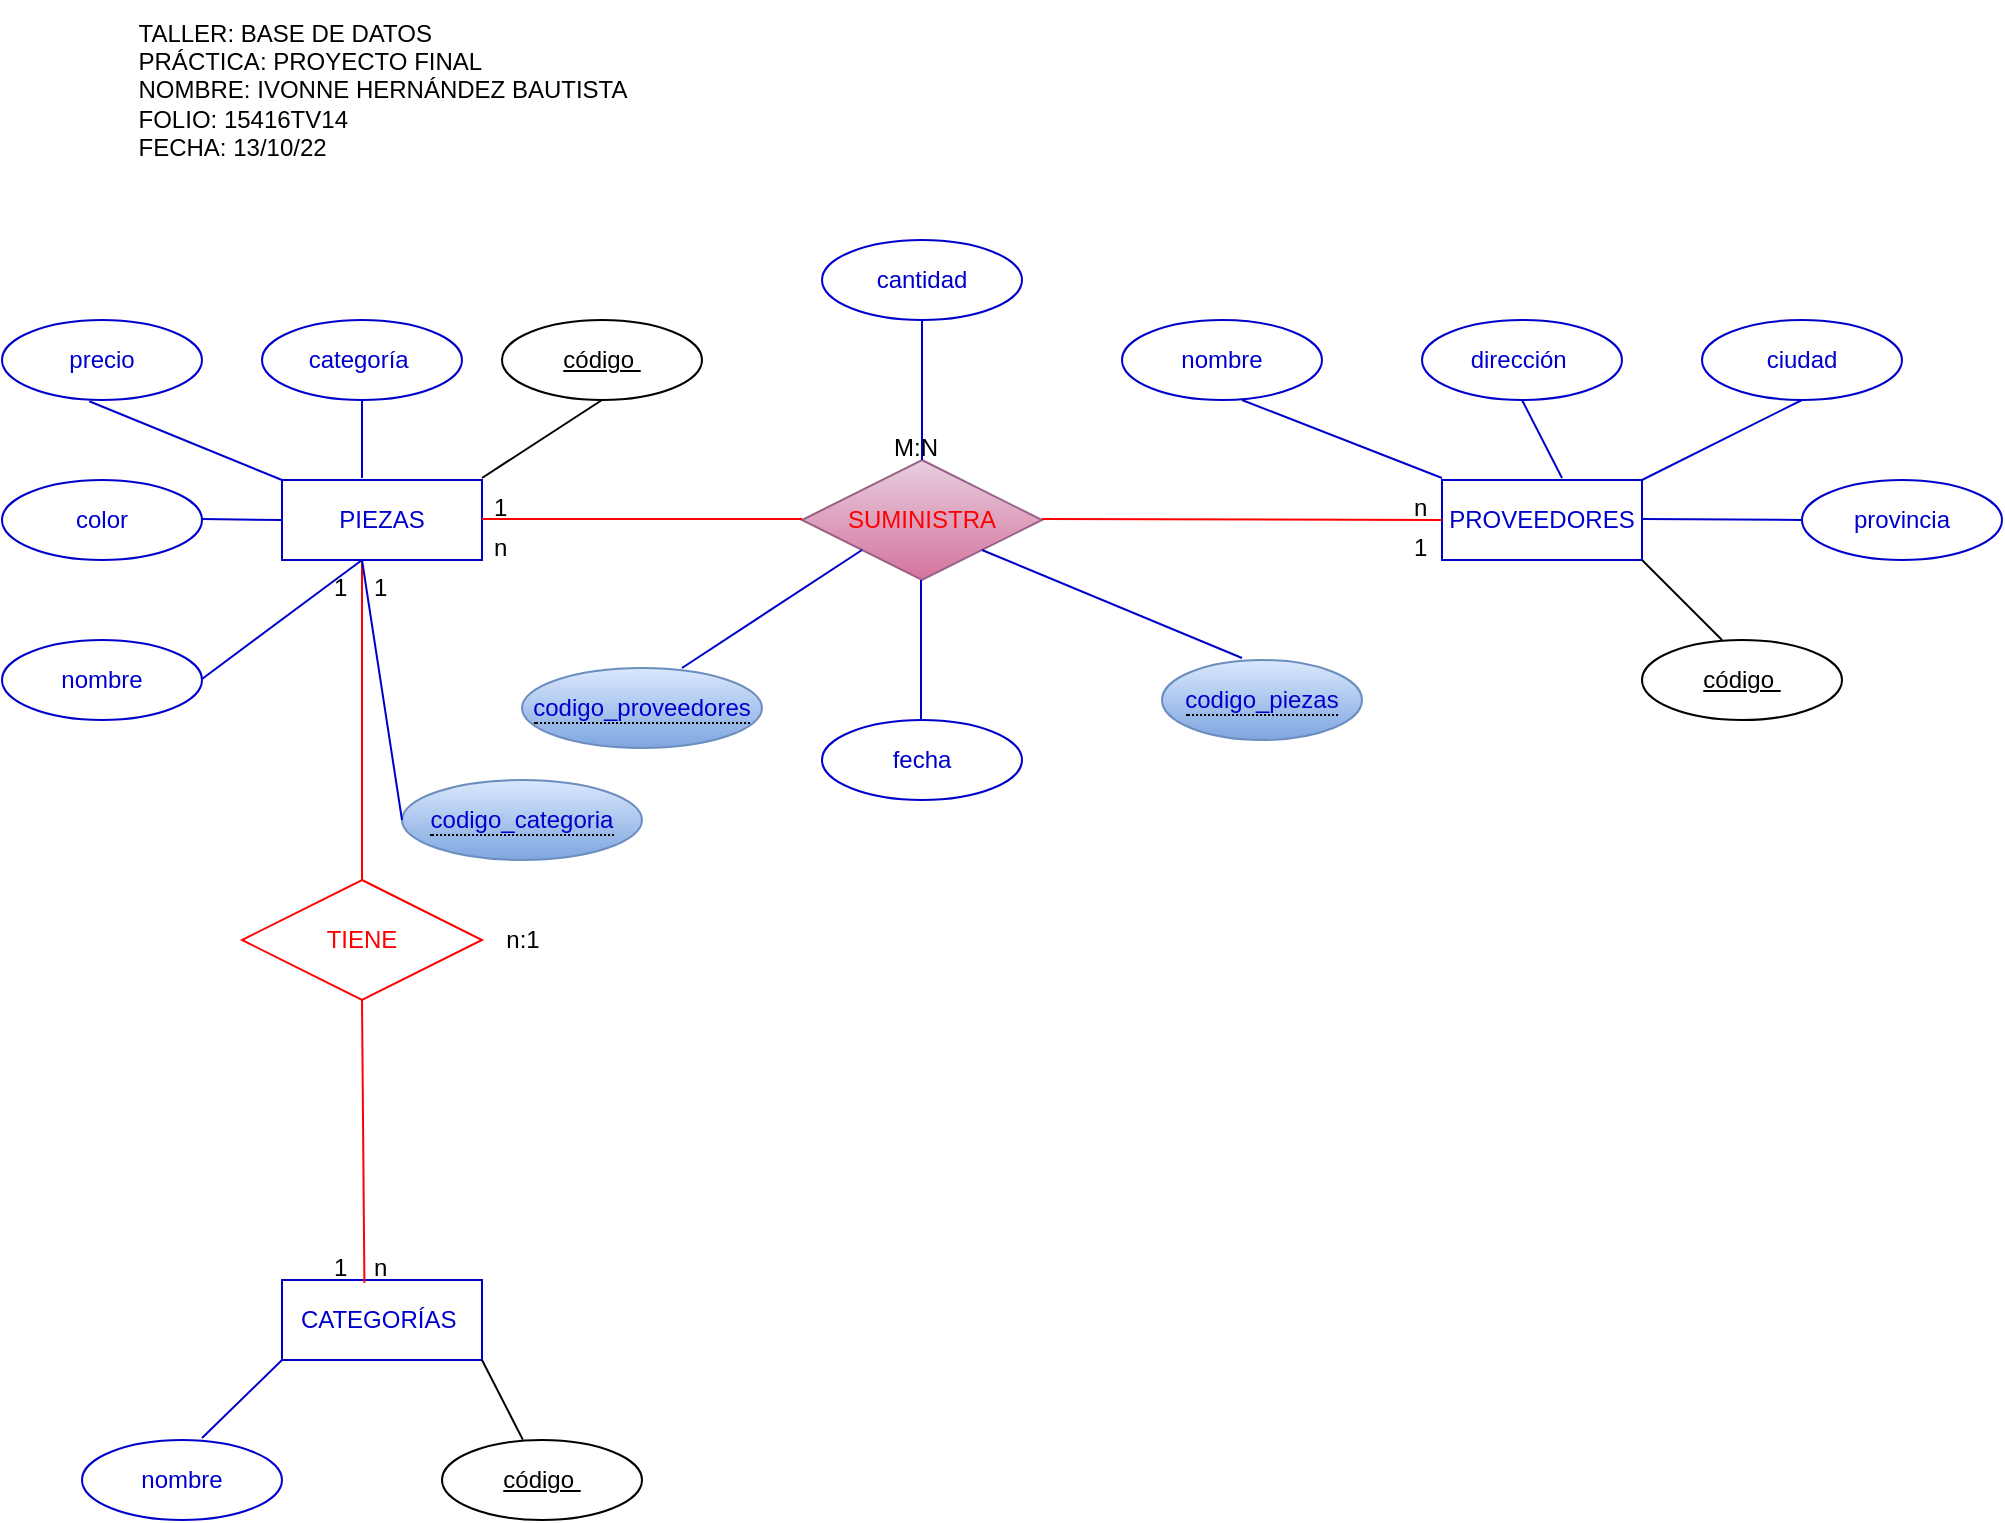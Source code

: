 <mxfile version="20.4.0" type="device"><diagram id="C_52Ca0h4Aw3n_u4SL9l" name="Página-1"><mxGraphModel dx="1038" dy="539" grid="1" gridSize="10" guides="1" tooltips="1" connect="1" arrows="1" fold="1" page="1" pageScale="1" pageWidth="1169" pageHeight="827" math="0" shadow="0"><root><mxCell id="0"/><mxCell id="1" parent="0"/><mxCell id="GZpbhepSpUe1rYxqUkZz-1" value="&lt;font color=&quot;#0000cc&quot;&gt;PROVEEDORES&lt;/font&gt;" style="whiteSpace=wrap;html=1;align=center;strokeColor=#0000CC;" parent="1" vertex="1"><mxGeometry x="740" y="280" width="100" height="40" as="geometry"/></mxCell><mxCell id="GZpbhepSpUe1rYxqUkZz-2" value="&lt;font color=&quot;#0000cc&quot;&gt;PIEZAS&lt;/font&gt;" style="whiteSpace=wrap;html=1;align=center;strokeColor=#0000CC;" parent="1" vertex="1"><mxGeometry x="160" y="280" width="100" height="40" as="geometry"/></mxCell><mxCell id="GZpbhepSpUe1rYxqUkZz-3" value="&lt;font color=&quot;#0000cc&quot;&gt;CATEGORÍAS&amp;nbsp;&lt;/font&gt;" style="whiteSpace=wrap;html=1;align=center;strokeColor=#0000CC;" parent="1" vertex="1"><mxGeometry x="160" y="680" width="100" height="40" as="geometry"/></mxCell><mxCell id="GZpbhepSpUe1rYxqUkZz-4" value="&lt;font color=&quot;#0000cc&quot;&gt;nombre&lt;/font&gt;" style="ellipse;whiteSpace=wrap;html=1;align=center;strokeColor=#0000CC;" parent="1" vertex="1"><mxGeometry x="20" y="360" width="100" height="40" as="geometry"/></mxCell><mxCell id="GZpbhepSpUe1rYxqUkZz-5" value="&lt;font color=&quot;#0000cc&quot;&gt;dirección&amp;nbsp;&lt;/font&gt;" style="ellipse;whiteSpace=wrap;html=1;align=center;strokeColor=#0000CC;" parent="1" vertex="1"><mxGeometry x="730" y="200" width="100" height="40" as="geometry"/></mxCell><mxCell id="GZpbhepSpUe1rYxqUkZz-6" value="&lt;font color=&quot;#0000cc&quot;&gt;ciudad&lt;/font&gt;" style="ellipse;whiteSpace=wrap;html=1;align=center;strokeColor=#0000CC;" parent="1" vertex="1"><mxGeometry x="870" y="200" width="100" height="40" as="geometry"/></mxCell><mxCell id="GZpbhepSpUe1rYxqUkZz-7" value="&lt;font color=&quot;#0000cc&quot;&gt;provincia&lt;/font&gt;" style="ellipse;whiteSpace=wrap;html=1;align=center;strokeColor=#0000CC;" parent="1" vertex="1"><mxGeometry x="920" y="280" width="100" height="40" as="geometry"/></mxCell><mxCell id="GZpbhepSpUe1rYxqUkZz-8" value="código&amp;nbsp;" style="ellipse;whiteSpace=wrap;html=1;align=center;fontStyle=4;" parent="1" vertex="1"><mxGeometry x="270" y="200" width="100" height="40" as="geometry"/></mxCell><mxCell id="GZpbhepSpUe1rYxqUkZz-9" value="código&amp;nbsp;" style="ellipse;whiteSpace=wrap;html=1;align=center;fontStyle=4;strokeColor=#000000;" parent="1" vertex="1"><mxGeometry x="840" y="360" width="100" height="40" as="geometry"/></mxCell><mxCell id="GZpbhepSpUe1rYxqUkZz-10" value="&lt;font color=&quot;#0000cc&quot;&gt;nombre&lt;/font&gt;" style="ellipse;whiteSpace=wrap;html=1;align=center;strokeColor=#0000CC;" parent="1" vertex="1"><mxGeometry x="580" y="200" width="100" height="40" as="geometry"/></mxCell><mxCell id="GZpbhepSpUe1rYxqUkZz-11" value="&lt;font color=&quot;#0000cc&quot;&gt;color&lt;/font&gt;" style="ellipse;whiteSpace=wrap;html=1;align=center;strokeColor=#0000CC;" parent="1" vertex="1"><mxGeometry x="20" y="280" width="100" height="40" as="geometry"/></mxCell><mxCell id="GZpbhepSpUe1rYxqUkZz-12" value="&lt;font color=&quot;#0000cc&quot;&gt;precio&lt;/font&gt;" style="ellipse;whiteSpace=wrap;html=1;align=center;strokeColor=#0000CC;" parent="1" vertex="1"><mxGeometry x="20" y="200" width="100" height="40" as="geometry"/></mxCell><mxCell id="GZpbhepSpUe1rYxqUkZz-13" value="&lt;font color=&quot;#0000cc&quot;&gt;categoría&amp;nbsp;&lt;/font&gt;" style="ellipse;whiteSpace=wrap;html=1;align=center;strokeColor=#0000CC;" parent="1" vertex="1"><mxGeometry x="150" y="200" width="100" height="40" as="geometry"/></mxCell><mxCell id="GZpbhepSpUe1rYxqUkZz-14" value="&lt;font color=&quot;#0000cc&quot;&gt;nombre&lt;/font&gt;" style="ellipse;whiteSpace=wrap;html=1;align=center;strokeColor=#0000CC;" parent="1" vertex="1"><mxGeometry x="60" y="760" width="100" height="40" as="geometry"/></mxCell><mxCell id="GZpbhepSpUe1rYxqUkZz-15" value="código&amp;nbsp;" style="ellipse;whiteSpace=wrap;html=1;align=center;fontStyle=4;" parent="1" vertex="1"><mxGeometry x="240" y="760" width="100" height="40" as="geometry"/></mxCell><mxCell id="GZpbhepSpUe1rYxqUkZz-16" value="&lt;font color=&quot;#ff0000&quot;&gt;SUMINISTRA&lt;/font&gt;" style="shape=rhombus;perimeter=rhombusPerimeter;whiteSpace=wrap;html=1;align=center;strokeColor=#996185;fillColor=#e6d0de;gradientColor=#d5739d;" parent="1" vertex="1"><mxGeometry x="420" y="270" width="120" height="60" as="geometry"/></mxCell><mxCell id="GZpbhepSpUe1rYxqUkZz-18" value="&lt;font color=&quot;#ff0000&quot;&gt;TIENE&lt;/font&gt;" style="shape=rhombus;perimeter=rhombusPerimeter;whiteSpace=wrap;html=1;align=center;strokeColor=#FF0000;" parent="1" vertex="1"><mxGeometry x="140" y="480" width="120" height="60" as="geometry"/></mxCell><mxCell id="GZpbhepSpUe1rYxqUkZz-19" value="" style="endArrow=none;html=1;rounded=0;fontColor=#0000CC;entryX=0.5;entryY=1;entryDx=0;entryDy=0;" parent="1" target="GZpbhepSpUe1rYxqUkZz-8" edge="1"><mxGeometry relative="1" as="geometry"><mxPoint x="260" y="279" as="sourcePoint"/><mxPoint x="420" y="279" as="targetPoint"/></mxGeometry></mxCell><mxCell id="GZpbhepSpUe1rYxqUkZz-20" value="" style="endArrow=none;html=1;rounded=0;fontColor=#0000CC;entryX=1;entryY=1;entryDx=0;entryDy=0;" parent="1" target="GZpbhepSpUe1rYxqUkZz-1" edge="1"><mxGeometry relative="1" as="geometry"><mxPoint x="880" y="360" as="sourcePoint"/><mxPoint x="940" y="321" as="targetPoint"/></mxGeometry></mxCell><mxCell id="GZpbhepSpUe1rYxqUkZz-21" value="" style="endArrow=none;html=1;rounded=0;fontColor=#0000CC;exitX=0.404;exitY=-0.005;exitDx=0;exitDy=0;exitPerimeter=0;entryX=1;entryY=1;entryDx=0;entryDy=0;" parent="1" source="GZpbhepSpUe1rYxqUkZz-15" target="GZpbhepSpUe1rYxqUkZz-3" edge="1"><mxGeometry relative="1" as="geometry"><mxPoint x="890" y="370" as="sourcePoint"/><mxPoint x="690" y="430" as="targetPoint"/></mxGeometry></mxCell><mxCell id="GZpbhepSpUe1rYxqUkZz-22" value="" style="endArrow=none;html=1;rounded=0;fontColor=#0000CC;strokeColor=#0000CC;" parent="1" edge="1"><mxGeometry relative="1" as="geometry"><mxPoint x="640" y="240" as="sourcePoint"/><mxPoint x="740" y="279" as="targetPoint"/></mxGeometry></mxCell><mxCell id="GZpbhepSpUe1rYxqUkZz-23" value="" style="endArrow=none;html=1;rounded=0;fontColor=#0000CC;strokeColor=#0000CC;" parent="1" edge="1"><mxGeometry relative="1" as="geometry"><mxPoint x="840" y="299.5" as="sourcePoint"/><mxPoint x="920" y="300" as="targetPoint"/></mxGeometry></mxCell><mxCell id="GZpbhepSpUe1rYxqUkZz-24" value="" style="endArrow=none;html=1;rounded=0;fontColor=#0000CC;strokeColor=#0000CC;entryX=0.5;entryY=1;entryDx=0;entryDy=0;" parent="1" target="GZpbhepSpUe1rYxqUkZz-6" edge="1"><mxGeometry relative="1" as="geometry"><mxPoint x="840" y="280" as="sourcePoint"/><mxPoint x="1000" y="280" as="targetPoint"/></mxGeometry></mxCell><mxCell id="GZpbhepSpUe1rYxqUkZz-25" value="" style="endArrow=none;html=1;rounded=0;fontColor=#0000CC;strokeColor=#0000CC;entryX=0.5;entryY=1;entryDx=0;entryDy=0;" parent="1" target="GZpbhepSpUe1rYxqUkZz-5" edge="1"><mxGeometry relative="1" as="geometry"><mxPoint x="800" y="279" as="sourcePoint"/><mxPoint x="960" y="279" as="targetPoint"/></mxGeometry></mxCell><mxCell id="GZpbhepSpUe1rYxqUkZz-26" value="" style="endArrow=none;html=1;rounded=0;fontColor=#0000CC;strokeColor=#0000CC;entryX=0.5;entryY=1;entryDx=0;entryDy=0;" parent="1" target="GZpbhepSpUe1rYxqUkZz-13" edge="1"><mxGeometry relative="1" as="geometry"><mxPoint x="200" y="279" as="sourcePoint"/><mxPoint x="360" y="279" as="targetPoint"/></mxGeometry></mxCell><mxCell id="GZpbhepSpUe1rYxqUkZz-27" value="" style="endArrow=none;html=1;rounded=0;fontColor=#0000CC;strokeColor=#0000CC;entryX=0.436;entryY=1.015;entryDx=0;entryDy=0;entryPerimeter=0;" parent="1" target="GZpbhepSpUe1rYxqUkZz-12" edge="1"><mxGeometry relative="1" as="geometry"><mxPoint x="160" y="280" as="sourcePoint"/><mxPoint x="320" y="280" as="targetPoint"/></mxGeometry></mxCell><mxCell id="GZpbhepSpUe1rYxqUkZz-28" value="" style="endArrow=none;html=1;rounded=0;fontColor=#0000CC;strokeColor=#0000CC;" parent="1" edge="1"><mxGeometry relative="1" as="geometry"><mxPoint x="120" y="299.5" as="sourcePoint"/><mxPoint x="160" y="300" as="targetPoint"/></mxGeometry></mxCell><mxCell id="GZpbhepSpUe1rYxqUkZz-29" value="" style="endArrow=none;html=1;rounded=0;fontColor=#0000CC;strokeColor=#0000CC;" parent="1" edge="1"><mxGeometry relative="1" as="geometry"><mxPoint x="120" y="379.5" as="sourcePoint"/><mxPoint x="200" y="320" as="targetPoint"/></mxGeometry></mxCell><mxCell id="GZpbhepSpUe1rYxqUkZz-30" value="" style="endArrow=none;html=1;rounded=0;fontColor=#0000CC;strokeColor=#0000CC;entryX=0;entryY=1;entryDx=0;entryDy=0;" parent="1" target="GZpbhepSpUe1rYxqUkZz-3" edge="1"><mxGeometry relative="1" as="geometry"><mxPoint x="120" y="759" as="sourcePoint"/><mxPoint x="280" y="759" as="targetPoint"/></mxGeometry></mxCell><mxCell id="GZpbhepSpUe1rYxqUkZz-31" value="" style="endArrow=none;html=1;rounded=0;fontColor=#0000CC;strokeColor=#FF0000;entryX=0;entryY=0.5;entryDx=0;entryDy=0;" parent="1" target="GZpbhepSpUe1rYxqUkZz-1" edge="1"><mxGeometry relative="1" as="geometry"><mxPoint x="540" y="299.5" as="sourcePoint"/><mxPoint x="700" y="299.5" as="targetPoint"/></mxGeometry></mxCell><mxCell id="GZpbhepSpUe1rYxqUkZz-32" value="" style="endArrow=none;html=1;rounded=0;fontColor=#0000CC;strokeColor=#FF0000;" parent="1" edge="1"><mxGeometry relative="1" as="geometry"><mxPoint x="260" y="299.5" as="sourcePoint"/><mxPoint x="420" y="299.5" as="targetPoint"/></mxGeometry></mxCell><mxCell id="GZpbhepSpUe1rYxqUkZz-33" value="" style="endArrow=none;html=1;rounded=0;fontColor=#0000CC;strokeColor=#FF0000;entryX=0.412;entryY=0.035;entryDx=0;entryDy=0;entryPerimeter=0;" parent="1" target="GZpbhepSpUe1rYxqUkZz-3" edge="1"><mxGeometry relative="1" as="geometry"><mxPoint x="200" y="540" as="sourcePoint"/><mxPoint x="360" y="540" as="targetPoint"/></mxGeometry></mxCell><mxCell id="GZpbhepSpUe1rYxqUkZz-34" value="" style="endArrow=none;html=1;rounded=0;fontColor=#0000CC;strokeColor=#FF0000;entryX=0.4;entryY=1;entryDx=0;entryDy=0;entryPerimeter=0;" parent="1" target="GZpbhepSpUe1rYxqUkZz-2" edge="1"><mxGeometry relative="1" as="geometry"><mxPoint x="200" y="480" as="sourcePoint"/><mxPoint x="360" y="480" as="targetPoint"/></mxGeometry></mxCell><mxCell id="GZpbhepSpUe1rYxqUkZz-35" value="1" style="text;strokeColor=none;fillColor=none;spacingLeft=4;spacingRight=4;overflow=hidden;rotatable=0;points=[[0,0.5],[1,0.5]];portConstraint=eastwest;fontSize=12;fontColor=#000000;" parent="1" vertex="1"><mxGeometry x="180" y="320" width="20" height="30" as="geometry"/></mxCell><mxCell id="GZpbhepSpUe1rYxqUkZz-36" value="1" style="text;strokeColor=none;fillColor=none;spacingLeft=4;spacingRight=4;overflow=hidden;rotatable=0;points=[[0,0.5],[1,0.5]];portConstraint=eastwest;fontSize=12;fontColor=#000000;" parent="1" vertex="1"><mxGeometry x="180" y="660" width="20" height="30" as="geometry"/></mxCell><mxCell id="GZpbhepSpUe1rYxqUkZz-37" value="1" style="text;strokeColor=none;fillColor=none;spacingLeft=4;spacingRight=4;overflow=hidden;rotatable=0;points=[[0,0.5],[1,0.5]];portConstraint=eastwest;fontSize=12;fontColor=#000000;" parent="1" vertex="1"><mxGeometry x="260" y="280" width="20" height="30" as="geometry"/></mxCell><mxCell id="GZpbhepSpUe1rYxqUkZz-38" value="n" style="text;strokeColor=none;fillColor=none;spacingLeft=4;spacingRight=4;overflow=hidden;rotatable=0;points=[[0,0.5],[1,0.5]];portConstraint=eastwest;fontSize=12;fontColor=#000000;" parent="1" vertex="1"><mxGeometry x="720" y="280" width="20" height="30" as="geometry"/></mxCell><mxCell id="GZpbhepSpUe1rYxqUkZz-42" value="n" style="text;strokeColor=none;fillColor=none;spacingLeft=4;spacingRight=4;overflow=hidden;rotatable=0;points=[[0,0.5],[1,0.5]];portConstraint=eastwest;fontSize=12;fontColor=#000000;" parent="1" vertex="1"><mxGeometry x="260" y="300" width="20" height="30" as="geometry"/></mxCell><mxCell id="GZpbhepSpUe1rYxqUkZz-43" value="1" style="text;strokeColor=none;fillColor=none;spacingLeft=4;spacingRight=4;overflow=hidden;rotatable=0;points=[[0,0.5],[1,0.5]];portConstraint=eastwest;fontSize=12;fontColor=#000000;" parent="1" vertex="1"><mxGeometry x="720" y="300" width="20" height="30" as="geometry"/></mxCell><mxCell id="GZpbhepSpUe1rYxqUkZz-46" value="&lt;div style=&quot;text-align: left;&quot;&gt;&lt;span style=&quot;background-color: initial;&quot;&gt;&lt;font style=&quot;vertical-align: inherit;&quot;&gt;&lt;font style=&quot;vertical-align: inherit;&quot;&gt;&lt;font style=&quot;vertical-align: inherit;&quot;&gt;&lt;font style=&quot;vertical-align: inherit;&quot;&gt;&lt;font style=&quot;vertical-align: inherit;&quot;&gt;&lt;font style=&quot;vertical-align: inherit;&quot;&gt;&lt;font style=&quot;vertical-align: inherit;&quot;&gt;&lt;font style=&quot;vertical-align: inherit;&quot;&gt;TALLER: BASE DE DATOS&lt;/font&gt;&lt;/font&gt;&lt;/font&gt;&lt;/font&gt;&lt;/font&gt;&lt;/font&gt;&lt;/font&gt;&lt;/font&gt;&lt;/span&gt;&lt;/div&gt;&lt;font style=&quot;vertical-align: inherit;&quot;&gt;&lt;font style=&quot;vertical-align: inherit;&quot;&gt;&lt;font style=&quot;vertical-align: inherit;&quot;&gt;&lt;font style=&quot;vertical-align: inherit;&quot;&gt;&lt;font style=&quot;vertical-align: inherit;&quot;&gt;&lt;font style=&quot;vertical-align: inherit;&quot;&gt;&lt;font style=&quot;vertical-align: inherit;&quot;&gt;&lt;font style=&quot;vertical-align: inherit;&quot;&gt;&lt;font style=&quot;vertical-align: inherit;&quot;&gt;&lt;font style=&quot;vertical-align: inherit;&quot;&gt;&lt;div style=&quot;text-align: left;&quot;&gt;&lt;span style=&quot;background-color: initial;&quot;&gt;&lt;font style=&quot;vertical-align: inherit;&quot;&gt;&lt;font style=&quot;vertical-align: inherit;&quot;&gt;&lt;font style=&quot;vertical-align: inherit;&quot;&gt;&lt;font style=&quot;vertical-align: inherit;&quot;&gt;&lt;font style=&quot;vertical-align: inherit;&quot;&gt;&lt;font style=&quot;vertical-align: inherit;&quot;&gt;PRÁCTICA: PROYECTO FINAL&lt;/font&gt;&lt;/font&gt;&lt;/font&gt;&lt;/font&gt;&lt;/font&gt;&lt;/font&gt;&lt;/span&gt;&lt;/div&gt;&lt;/font&gt;&lt;/font&gt;&lt;/font&gt;&lt;/font&gt;&lt;font style=&quot;vertical-align: inherit;&quot;&gt;&lt;div style=&quot;text-align: left;&quot;&gt;&lt;span style=&quot;background-color: initial;&quot;&gt;&lt;font style=&quot;vertical-align: inherit;&quot;&gt;&lt;font style=&quot;vertical-align: inherit;&quot;&gt;&lt;font style=&quot;vertical-align: inherit;&quot;&gt;&lt;font style=&quot;vertical-align: inherit;&quot;&gt;&lt;font style=&quot;vertical-align: inherit;&quot;&gt;&lt;font style=&quot;vertical-align: inherit;&quot;&gt;&lt;font style=&quot;vertical-align: inherit;&quot;&gt;&lt;font style=&quot;vertical-align: inherit;&quot;&gt;NOMBRE: IVONNE HERNÁNDEZ BAUTISTA&lt;/font&gt;&lt;/font&gt;&lt;/font&gt;&lt;/font&gt;&lt;/font&gt;&lt;/font&gt;&lt;/font&gt;&lt;/font&gt;&lt;/span&gt;&lt;/div&gt;&lt;div style=&quot;text-align: left;&quot;&gt;&lt;span style=&quot;background-color: initial;&quot;&gt;&lt;font style=&quot;vertical-align: inherit;&quot;&gt;&lt;font style=&quot;vertical-align: inherit;&quot;&gt;&lt;font style=&quot;vertical-align: inherit;&quot;&gt;&lt;font style=&quot;vertical-align: inherit;&quot;&gt;FOLIO: 15416TV14&lt;/font&gt;&lt;/font&gt;&lt;/font&gt;&lt;/font&gt;&lt;/span&gt;&lt;/div&gt;&lt;div style=&quot;text-align: left;&quot;&gt;&lt;span style=&quot;background-color: initial;&quot;&gt;&lt;font style=&quot;vertical-align: inherit;&quot;&gt;&lt;font style=&quot;vertical-align: inherit;&quot;&gt;&lt;font style=&quot;vertical-align: inherit;&quot;&gt;&lt;font style=&quot;vertical-align: inherit;&quot;&gt;&lt;font style=&quot;vertical-align: inherit;&quot;&gt;&lt;font style=&quot;vertical-align: inherit;&quot;&gt;FECHA: 13/10/22&lt;/font&gt;&lt;/font&gt;&lt;/font&gt;&lt;/font&gt;&lt;/font&gt;&lt;/font&gt;&lt;/span&gt;&lt;/div&gt;&lt;/font&gt;&lt;/font&gt;&lt;/font&gt;&lt;/font&gt;&lt;/font&gt;&lt;/font&gt;&lt;/font&gt;" style="text;html=1;align=center;verticalAlign=middle;resizable=0;points=[];autosize=1;strokeColor=none;fillColor=none;" parent="1" vertex="1"><mxGeometry x="75" y="40" width="270" height="90" as="geometry"/></mxCell><mxCell id="9TSrdUc9qVJ3VwBVBve3-1" value="&lt;font color=&quot;#0000cc&quot;&gt;cantidad&lt;/font&gt;" style="ellipse;whiteSpace=wrap;html=1;align=center;strokeColor=#0000CC;" parent="1" vertex="1"><mxGeometry x="430" y="160" width="100" height="40" as="geometry"/></mxCell><mxCell id="9TSrdUc9qVJ3VwBVBve3-2" value="&lt;font color=&quot;#0000cc&quot;&gt;fecha&lt;/font&gt;" style="ellipse;whiteSpace=wrap;html=1;align=center;strokeColor=#0000CC;" parent="1" vertex="1"><mxGeometry x="430" y="400" width="100" height="40" as="geometry"/></mxCell><mxCell id="9TSrdUc9qVJ3VwBVBve3-3" value="" style="endArrow=none;html=1;rounded=0;fontColor=#0000CC;strokeColor=#0000CC;entryX=0.5;entryY=1;entryDx=0;entryDy=0;" parent="1" target="9TSrdUc9qVJ3VwBVBve3-1" edge="1"><mxGeometry relative="1" as="geometry"><mxPoint x="480" y="270" as="sourcePoint"/><mxPoint x="580" y="309" as="targetPoint"/></mxGeometry></mxCell><mxCell id="9TSrdUc9qVJ3VwBVBve3-4" value="" style="endArrow=none;html=1;rounded=0;fontColor=#0000CC;strokeColor=#0000CC;entryX=0.5;entryY=1;entryDx=0;entryDy=0;" parent="1" edge="1"><mxGeometry relative="1" as="geometry"><mxPoint x="479.5" y="400" as="sourcePoint"/><mxPoint x="479.5" y="330" as="targetPoint"/></mxGeometry></mxCell><mxCell id="9TSrdUc9qVJ3VwBVBve3-5" value="M:N" style="text;strokeColor=none;fillColor=none;spacingLeft=4;spacingRight=4;overflow=hidden;rotatable=0;points=[[0,0.5],[1,0.5]];portConstraint=eastwest;fontSize=12;fontColor=#000000;" parent="1" vertex="1"><mxGeometry x="460" y="250" width="40" height="30" as="geometry"/></mxCell><mxCell id="9TSrdUc9qVJ3VwBVBve3-8" value="n:1" style="text;html=1;align=center;verticalAlign=middle;resizable=0;points=[];autosize=1;strokeColor=none;fillColor=none;" parent="1" vertex="1"><mxGeometry x="260" y="495" width="40" height="30" as="geometry"/></mxCell><mxCell id="9TSrdUc9qVJ3VwBVBve3-9" value="n" style="text;strokeColor=none;fillColor=none;spacingLeft=4;spacingRight=4;overflow=hidden;rotatable=0;points=[[0,0.5],[1,0.5]];portConstraint=eastwest;fontSize=12;fontColor=#000000;" parent="1" vertex="1"><mxGeometry x="200" y="660" width="20" height="30" as="geometry"/></mxCell><mxCell id="9TSrdUc9qVJ3VwBVBve3-10" value="1" style="text;strokeColor=none;fillColor=none;spacingLeft=4;spacingRight=4;overflow=hidden;rotatable=0;points=[[0,0.5],[1,0.5]];portConstraint=eastwest;fontSize=12;fontColor=#000000;" parent="1" vertex="1"><mxGeometry x="200" y="320" width="30" height="30" as="geometry"/></mxCell><mxCell id="Bm9kfSRMv_4kO2oy8bwt-1" value="&lt;span style=&quot;border-bottom: 1px dotted&quot;&gt;&lt;font color=&quot;#0000cc&quot;&gt;codigo_piezas&lt;/font&gt;&lt;/span&gt;" style="ellipse;whiteSpace=wrap;html=1;align=center;strokeColor=#6c8ebf;fillColor=#dae8fc;gradientColor=#7ea6e0;" parent="1" vertex="1"><mxGeometry x="600" y="370" width="100" height="40" as="geometry"/></mxCell><mxCell id="Bm9kfSRMv_4kO2oy8bwt-2" value="&lt;span style=&quot;border-bottom: 1px dotted&quot;&gt;&lt;font color=&quot;#0000cc&quot;&gt;codigo_proveedores&lt;/font&gt;&lt;/span&gt;" style="ellipse;whiteSpace=wrap;html=1;align=center;strokeColor=#6c8ebf;fillColor=#dae8fc;gradientColor=#7ea6e0;" parent="1" vertex="1"><mxGeometry x="280" y="374" width="120" height="40" as="geometry"/></mxCell><mxCell id="Bm9kfSRMv_4kO2oy8bwt-3" value="" style="endArrow=none;html=1;rounded=0;fontColor=#0000CC;strokeColor=#0000CC;exitX=1;exitY=1;exitDx=0;exitDy=0;" parent="1" source="GZpbhepSpUe1rYxqUkZz-16" edge="1"><mxGeometry relative="1" as="geometry"><mxPoint x="540" y="330" as="sourcePoint"/><mxPoint x="640" y="369" as="targetPoint"/></mxGeometry></mxCell><mxCell id="Bm9kfSRMv_4kO2oy8bwt-4" value="" style="endArrow=none;html=1;rounded=0;fontColor=#0000CC;strokeColor=#0000CC;exitX=1;exitY=1;exitDx=0;exitDy=0;entryX=0;entryY=1;entryDx=0;entryDy=0;" parent="1" target="GZpbhepSpUe1rYxqUkZz-16" edge="1"><mxGeometry relative="1" as="geometry"><mxPoint x="360" y="374" as="sourcePoint"/><mxPoint x="490" y="428" as="targetPoint"/></mxGeometry></mxCell><mxCell id="Bm9kfSRMv_4kO2oy8bwt-5" value="&lt;span style=&quot;border-bottom: 1px dotted&quot;&gt;&lt;font color=&quot;#0000cc&quot;&gt;&lt;font style=&quot;vertical-align: inherit;&quot;&gt;&lt;font style=&quot;vertical-align: inherit;&quot;&gt;codigo_categoria&lt;/font&gt;&lt;/font&gt;&lt;/font&gt;&lt;/span&gt;" style="ellipse;whiteSpace=wrap;html=1;align=center;strokeColor=#6c8ebf;fillColor=#dae8fc;gradientColor=#7ea6e0;" parent="1" vertex="1"><mxGeometry x="220" y="430" width="120" height="40" as="geometry"/></mxCell><mxCell id="Bm9kfSRMv_4kO2oy8bwt-6" value="" style="endArrow=none;html=1;rounded=0;fontColor=#0000CC;strokeColor=#0000CC;entryX=0;entryY=0.5;entryDx=0;entryDy=0;" parent="1" target="Bm9kfSRMv_4kO2oy8bwt-5" edge="1"><mxGeometry relative="1" as="geometry"><mxPoint x="200" y="320" as="sourcePoint"/><mxPoint x="300" y="670" as="targetPoint"/></mxGeometry></mxCell></root></mxGraphModel></diagram></mxfile>